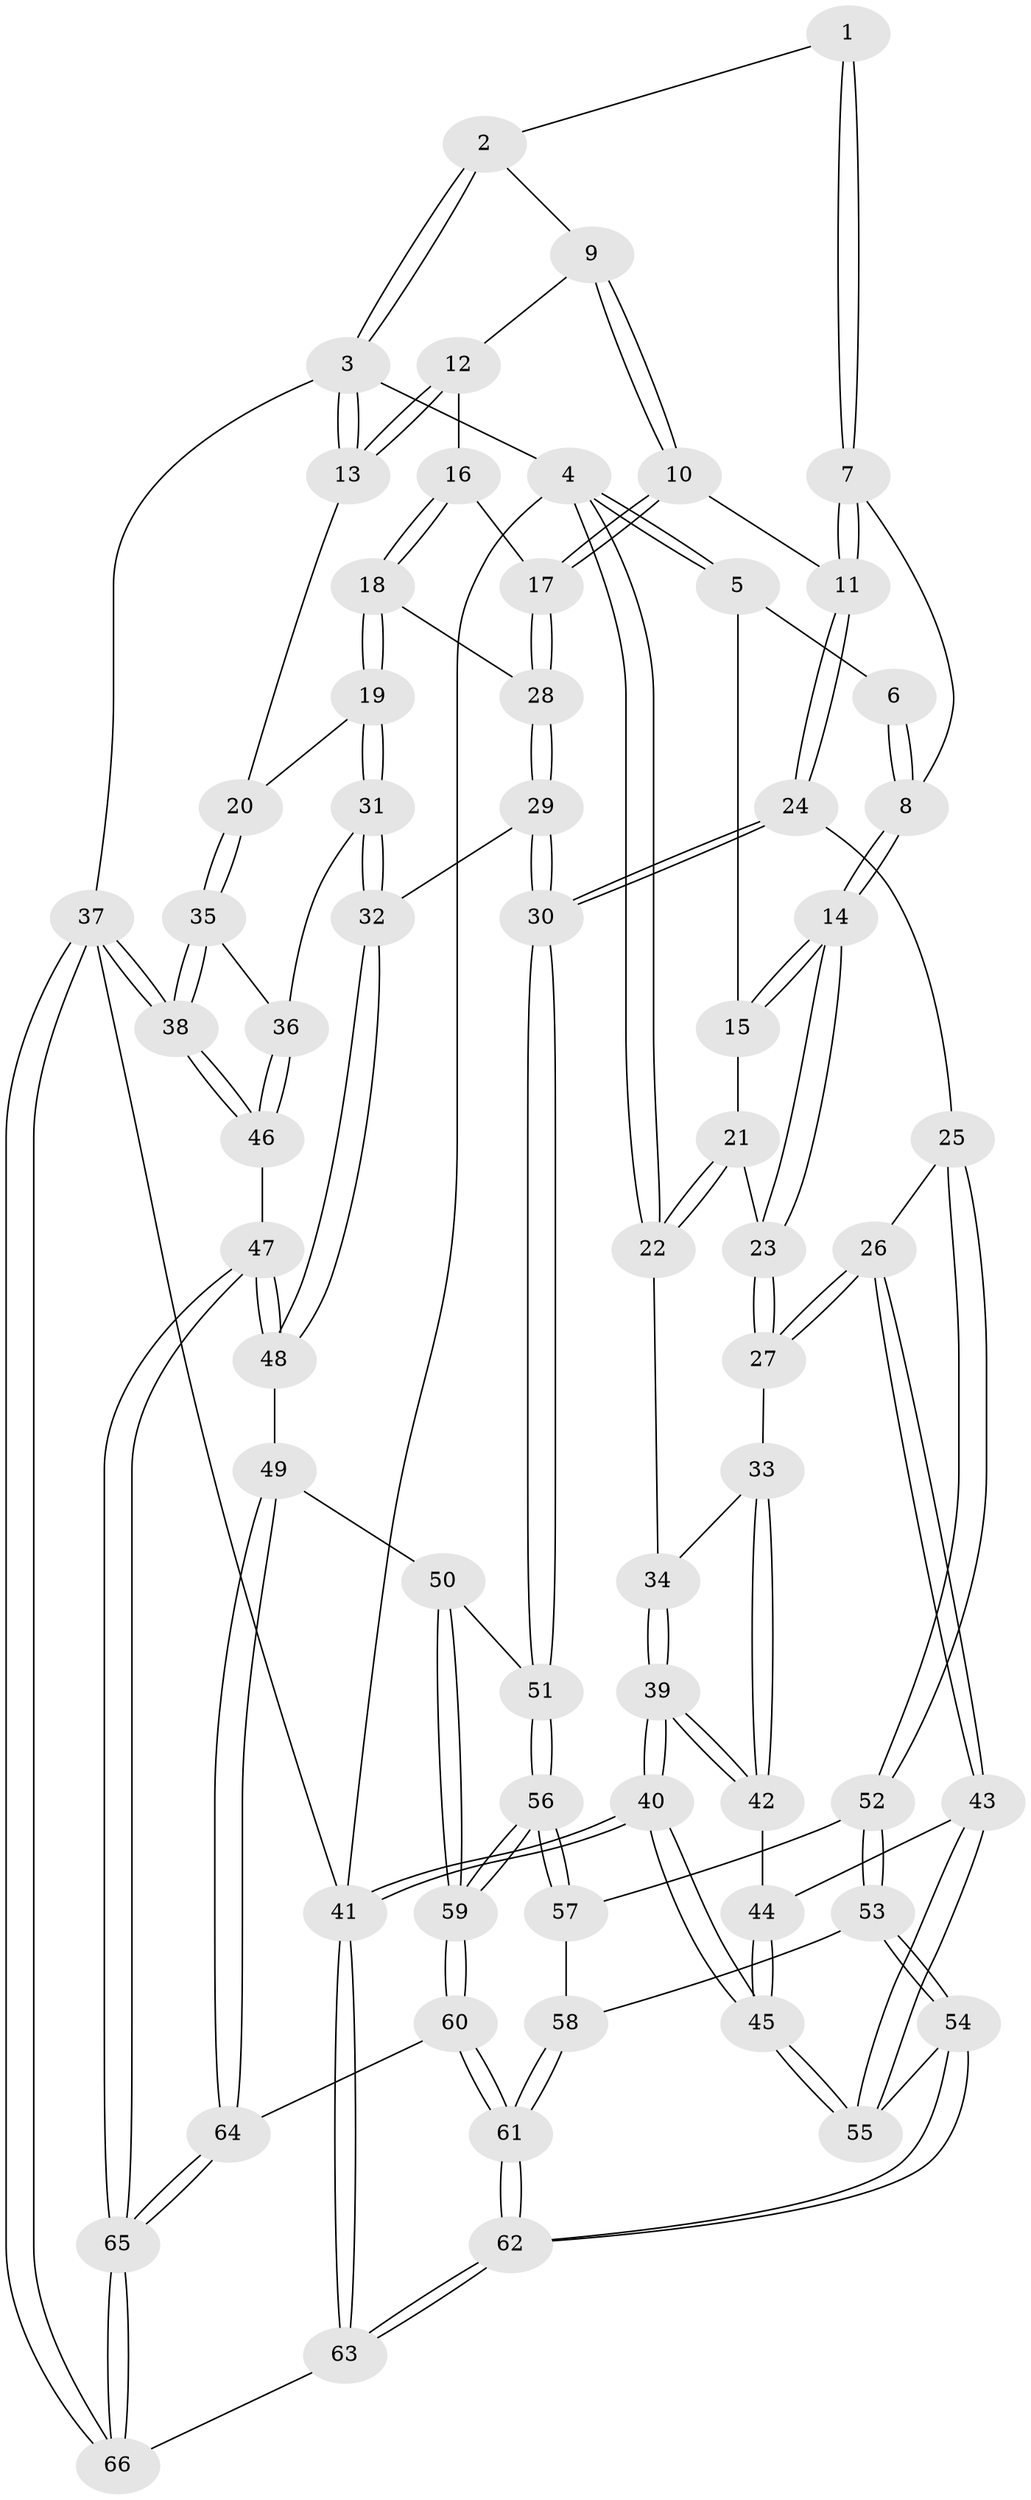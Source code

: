 // coarse degree distribution, {4: 0.5405405405405406, 5: 0.2972972972972973, 6: 0.08108108108108109, 3: 0.08108108108108109}
// Generated by graph-tools (version 1.1) at 2025/24/03/03/25 07:24:37]
// undirected, 66 vertices, 162 edges
graph export_dot {
graph [start="1"]
  node [color=gray90,style=filled];
  1 [pos="+0.4710694022315907+0"];
  2 [pos="+0.6851713560125999+0"];
  3 [pos="+1+0"];
  4 [pos="+0+0"];
  5 [pos="+0.1262618122059279+0"];
  6 [pos="+0.28701510407777114+0"];
  7 [pos="+0.4684099607611585+0.21648068497654832"];
  8 [pos="+0.40095402748546694+0.2133466384887045"];
  9 [pos="+0.6914902018429077+0"];
  10 [pos="+0.5564159963392545+0.21979522962078465"];
  11 [pos="+0.5131880027666299+0.23472392092698607"];
  12 [pos="+0.7544824330892291+0.013805719552209248"];
  13 [pos="+1+0.19928200145737499"];
  14 [pos="+0.3190126425654548+0.24568660622250532"];
  15 [pos="+0.19926321466601038+0.1145462365101587"];
  16 [pos="+0.7579492083845119+0.028130370993533053"];
  17 [pos="+0.7520383249624611+0.2855866633549642"];
  18 [pos="+0.9918034924767317+0.2631070135470406"];
  19 [pos="+1+0.2691365419556424"];
  20 [pos="+1+0.23420404852108218"];
  21 [pos="+0.09759867507826568+0.24053638110275435"];
  22 [pos="+0+0.2617214956890396"];
  23 [pos="+0.2536784129526745+0.3672978860051316"];
  24 [pos="+0.5060407085335241+0.5343458997458194"];
  25 [pos="+0.43746383279129686+0.5431442093545458"];
  26 [pos="+0.32200802065758116+0.5246547974207563"];
  27 [pos="+0.2489501694193486+0.4345322416532461"];
  28 [pos="+0.7527348731405722+0.28632611855136697"];
  29 [pos="+0.7091583735510261+0.4898795559208395"];
  30 [pos="+0.5246959681715597+0.5418195022363359"];
  31 [pos="+0.8344304424427083+0.5500011517246973"];
  32 [pos="+0.8056252850348131+0.5495156871270208"];
  33 [pos="+0.22010943038604172+0.4379386379256568"];
  34 [pos="+0+0.27317463231627925"];
  35 [pos="+1+0.5992422595324937"];
  36 [pos="+0.8559278531060789+0.5636910409208798"];
  37 [pos="+1+1"];
  38 [pos="+1+0.9189602956449987"];
  39 [pos="+0+0.5193796866908668"];
  40 [pos="+0+1"];
  41 [pos="+0+1"];
  42 [pos="+0.046918687073570386+0.5353524119189201"];
  43 [pos="+0.22928115136587596+0.662531210608062"];
  44 [pos="+0.09360046415452235+0.607680568930278"];
  45 [pos="+0+1"];
  46 [pos="+0.9648803430180629+0.8178597934693567"];
  47 [pos="+0.8791576921733733+0.822124006521197"];
  48 [pos="+0.7462019529105022+0.7796473000734516"];
  49 [pos="+0.6882066043822612+0.7987544008747681"];
  50 [pos="+0.6450280311067214+0.766469556005734"];
  51 [pos="+0.5765329957191624+0.6931183669085671"];
  52 [pos="+0.40790567062423355+0.7055363922801811"];
  53 [pos="+0.3034887097332143+0.7966447055904944"];
  54 [pos="+0.2387133920735835+0.787359630731392"];
  55 [pos="+0.20304275660864915+0.774523528697828"];
  56 [pos="+0.45572232698108817+0.8145262428172182"];
  57 [pos="+0.44094977381735156+0.8059171265656597"];
  58 [pos="+0.33119690171929284+0.810600998396749"];
  59 [pos="+0.4734870173000985+0.873116158989169"];
  60 [pos="+0.47852458959708755+1"];
  61 [pos="+0.45435998009656325+1"];
  62 [pos="+0.4436598794461554+1"];
  63 [pos="+0.4426441270001921+1"];
  64 [pos="+0.684971059560169+0.8110782146066091"];
  65 [pos="+0.7448812351407824+1"];
  66 [pos="+0.7361401614190992+1"];
  1 -- 2;
  1 -- 7;
  1 -- 7;
  2 -- 3;
  2 -- 3;
  2 -- 9;
  3 -- 4;
  3 -- 13;
  3 -- 13;
  3 -- 37;
  4 -- 5;
  4 -- 5;
  4 -- 22;
  4 -- 22;
  4 -- 41;
  5 -- 6;
  5 -- 15;
  6 -- 8;
  6 -- 8;
  7 -- 8;
  7 -- 11;
  7 -- 11;
  8 -- 14;
  8 -- 14;
  9 -- 10;
  9 -- 10;
  9 -- 12;
  10 -- 11;
  10 -- 17;
  10 -- 17;
  11 -- 24;
  11 -- 24;
  12 -- 13;
  12 -- 13;
  12 -- 16;
  13 -- 20;
  14 -- 15;
  14 -- 15;
  14 -- 23;
  14 -- 23;
  15 -- 21;
  16 -- 17;
  16 -- 18;
  16 -- 18;
  17 -- 28;
  17 -- 28;
  18 -- 19;
  18 -- 19;
  18 -- 28;
  19 -- 20;
  19 -- 31;
  19 -- 31;
  20 -- 35;
  20 -- 35;
  21 -- 22;
  21 -- 22;
  21 -- 23;
  22 -- 34;
  23 -- 27;
  23 -- 27;
  24 -- 25;
  24 -- 30;
  24 -- 30;
  25 -- 26;
  25 -- 52;
  25 -- 52;
  26 -- 27;
  26 -- 27;
  26 -- 43;
  26 -- 43;
  27 -- 33;
  28 -- 29;
  28 -- 29;
  29 -- 30;
  29 -- 30;
  29 -- 32;
  30 -- 51;
  30 -- 51;
  31 -- 32;
  31 -- 32;
  31 -- 36;
  32 -- 48;
  32 -- 48;
  33 -- 34;
  33 -- 42;
  33 -- 42;
  34 -- 39;
  34 -- 39;
  35 -- 36;
  35 -- 38;
  35 -- 38;
  36 -- 46;
  36 -- 46;
  37 -- 38;
  37 -- 38;
  37 -- 66;
  37 -- 66;
  37 -- 41;
  38 -- 46;
  38 -- 46;
  39 -- 40;
  39 -- 40;
  39 -- 42;
  39 -- 42;
  40 -- 41;
  40 -- 41;
  40 -- 45;
  40 -- 45;
  41 -- 63;
  41 -- 63;
  42 -- 44;
  43 -- 44;
  43 -- 55;
  43 -- 55;
  44 -- 45;
  44 -- 45;
  45 -- 55;
  45 -- 55;
  46 -- 47;
  47 -- 48;
  47 -- 48;
  47 -- 65;
  47 -- 65;
  48 -- 49;
  49 -- 50;
  49 -- 64;
  49 -- 64;
  50 -- 51;
  50 -- 59;
  50 -- 59;
  51 -- 56;
  51 -- 56;
  52 -- 53;
  52 -- 53;
  52 -- 57;
  53 -- 54;
  53 -- 54;
  53 -- 58;
  54 -- 55;
  54 -- 62;
  54 -- 62;
  56 -- 57;
  56 -- 57;
  56 -- 59;
  56 -- 59;
  57 -- 58;
  58 -- 61;
  58 -- 61;
  59 -- 60;
  59 -- 60;
  60 -- 61;
  60 -- 61;
  60 -- 64;
  61 -- 62;
  61 -- 62;
  62 -- 63;
  62 -- 63;
  63 -- 66;
  64 -- 65;
  64 -- 65;
  65 -- 66;
  65 -- 66;
}
